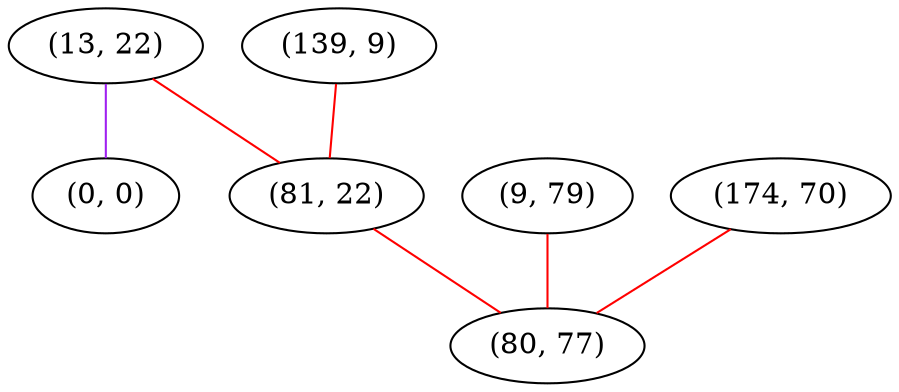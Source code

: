 graph "" {
"(13, 22)";
"(0, 0)";
"(9, 79)";
"(139, 9)";
"(174, 70)";
"(81, 22)";
"(80, 77)";
"(13, 22)" -- "(0, 0)"  [color=purple, key=0, weight=4];
"(13, 22)" -- "(81, 22)"  [color=red, key=0, weight=1];
"(9, 79)" -- "(80, 77)"  [color=red, key=0, weight=1];
"(139, 9)" -- "(81, 22)"  [color=red, key=0, weight=1];
"(174, 70)" -- "(80, 77)"  [color=red, key=0, weight=1];
"(81, 22)" -- "(80, 77)"  [color=red, key=0, weight=1];
}
